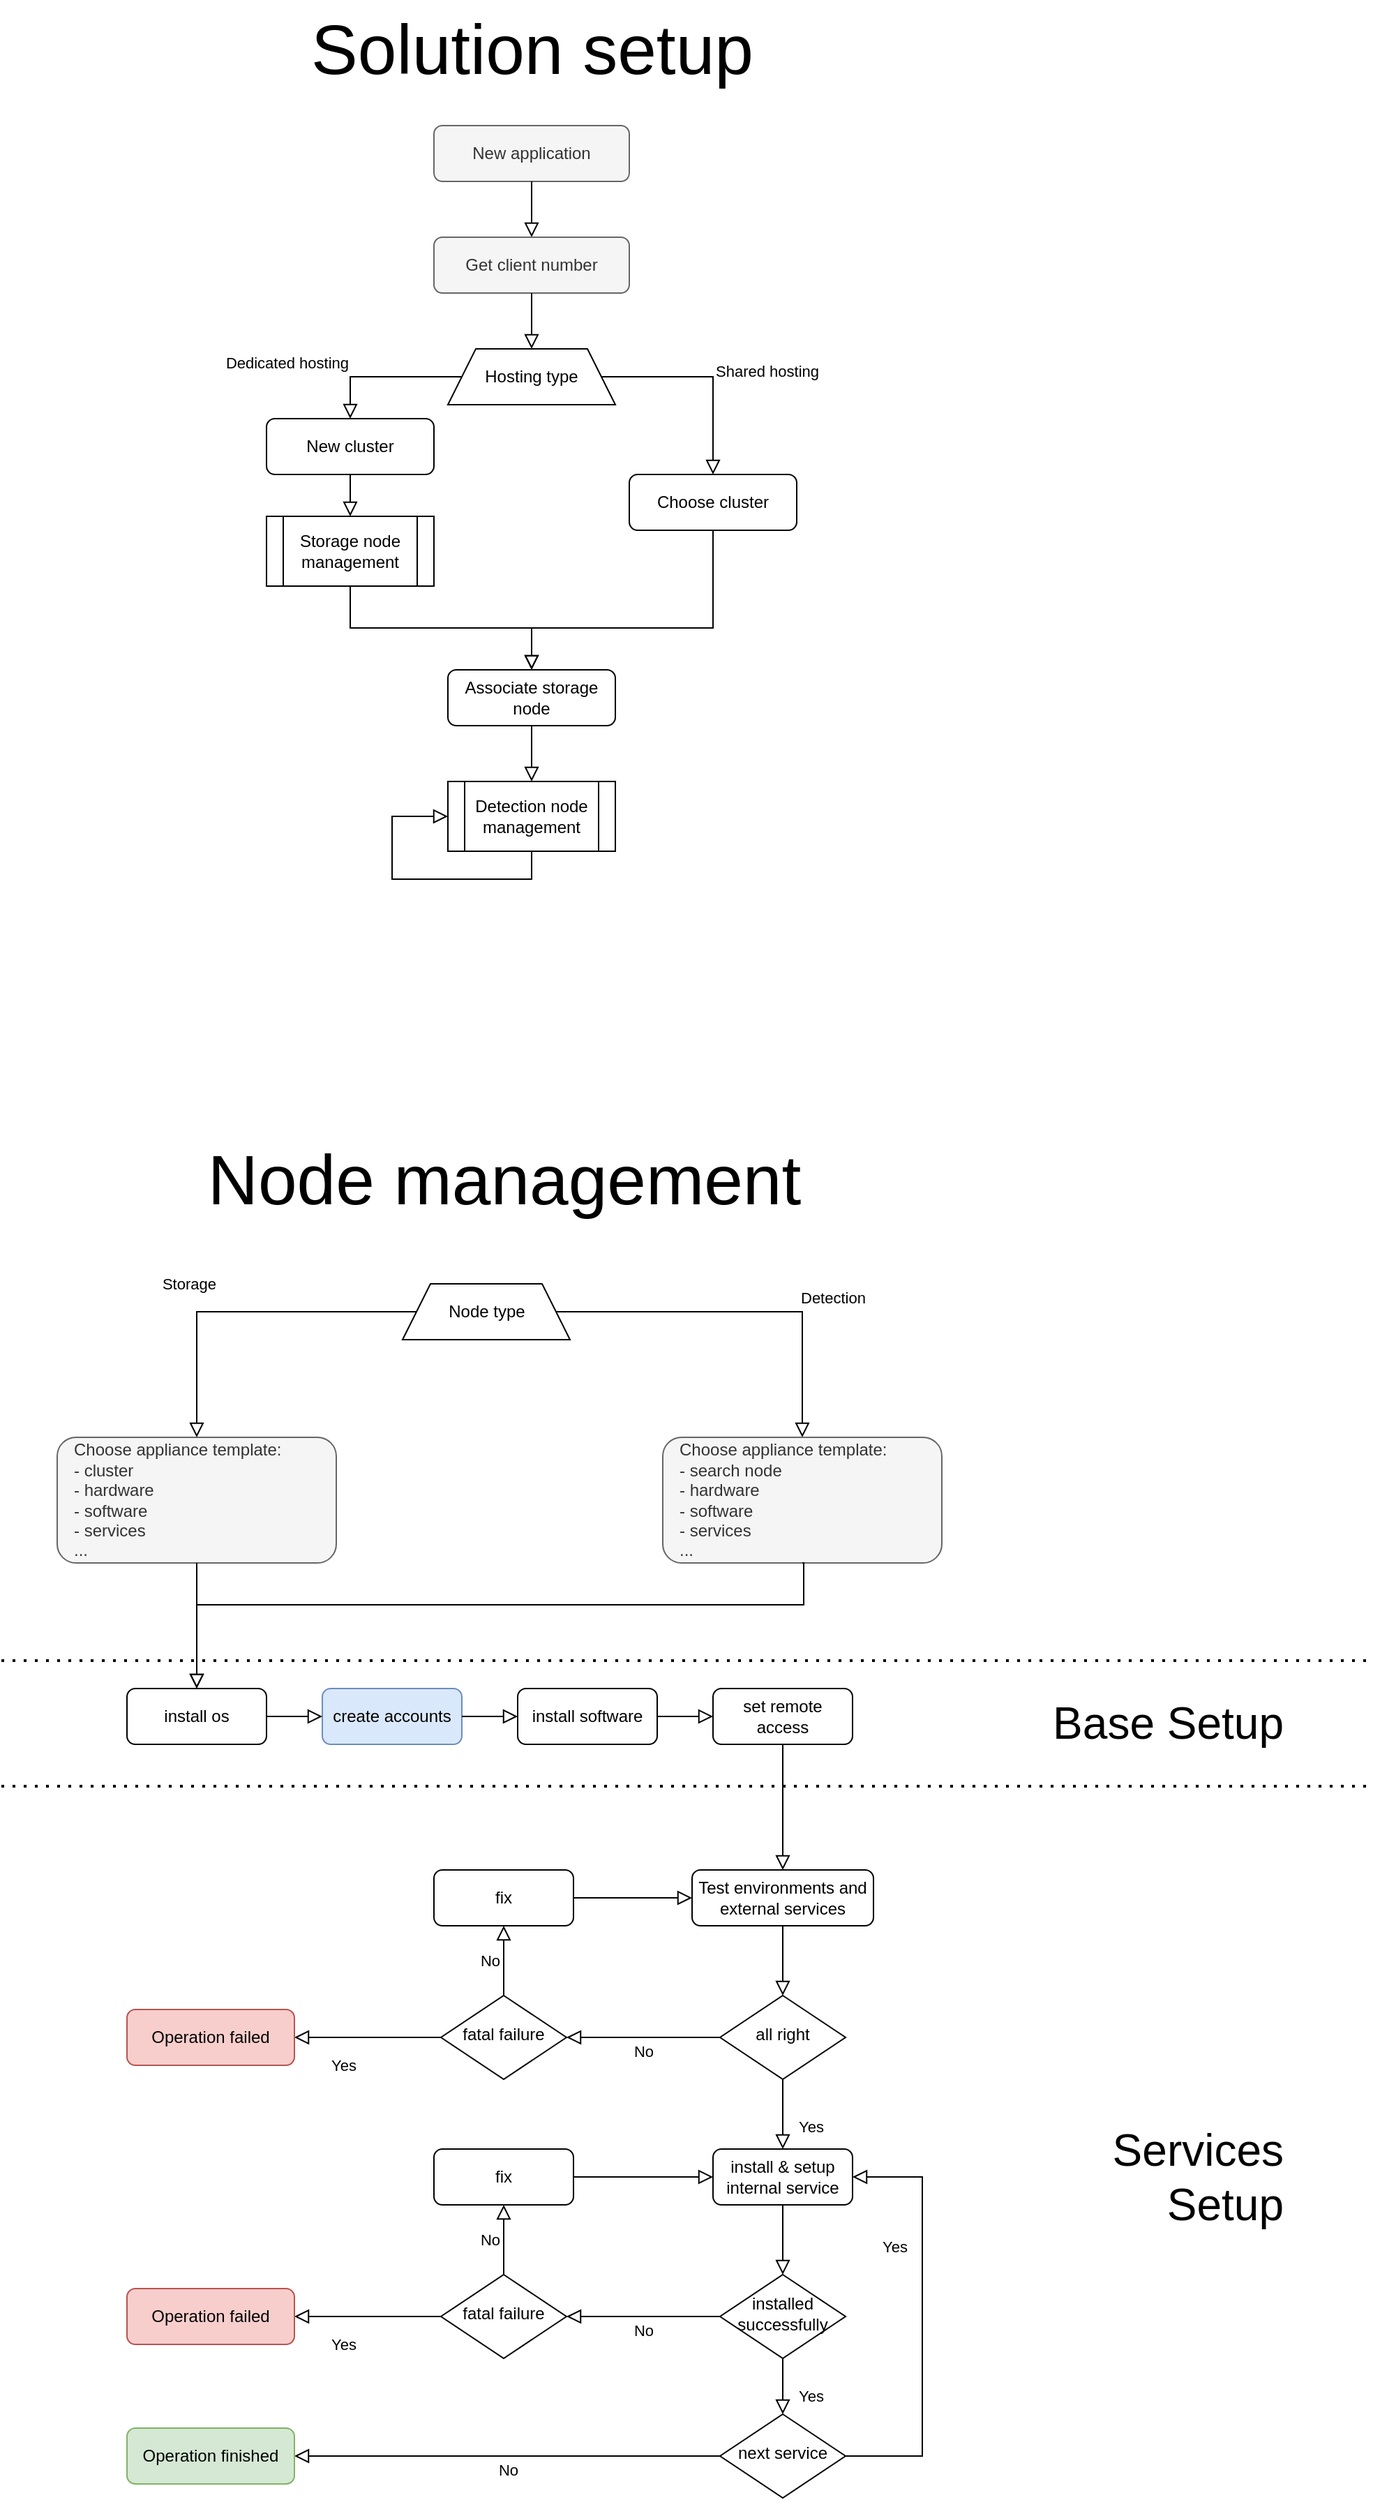 <mxfile version="22.0.6" type="github">
  <diagram id="C5RBs43oDa-KdzZeNtuy" name="Page-1">
    <mxGraphModel dx="1095" dy="2237" grid="1" gridSize="10" guides="1" tooltips="1" connect="1" arrows="1" fold="1" page="1" pageScale="1" pageWidth="827" pageHeight="1169" math="0" shadow="0">
      <root>
        <mxCell id="WIyWlLk6GJQsqaUBKTNV-0" />
        <mxCell id="WIyWlLk6GJQsqaUBKTNV-1" parent="WIyWlLk6GJQsqaUBKTNV-0" />
        <mxCell id="zU7VPPS26ezP8mxPmnF8-77" value="install os" style="rounded=1;whiteSpace=wrap;html=1;fontSize=12;glass=0;strokeWidth=1;shadow=0;" vertex="1" parent="WIyWlLk6GJQsqaUBKTNV-1">
          <mxGeometry x="1350" y="420" width="100" height="40" as="geometry" />
        </mxCell>
        <mxCell id="zU7VPPS26ezP8mxPmnF8-78" value="Choose appliance template:&lt;br&gt;- cluster&lt;br&gt;- hardware&lt;br&gt;- software&lt;br&gt;- services&lt;br&gt;..." style="rounded=1;whiteSpace=wrap;html=1;fontSize=12;glass=0;strokeWidth=1;shadow=0;align=left;spacingLeft=10;fillColor=#f5f5f5;fontColor=#333333;strokeColor=#666666;" vertex="1" parent="WIyWlLk6GJQsqaUBKTNV-1">
          <mxGeometry x="1300" y="240" width="200" height="90" as="geometry" />
        </mxCell>
        <mxCell id="zU7VPPS26ezP8mxPmnF8-79" value="" style="rounded=0;html=1;jettySize=auto;orthogonalLoop=1;fontSize=11;endArrow=block;endFill=0;endSize=8;strokeWidth=1;shadow=0;labelBackgroundColor=none;edgeStyle=orthogonalEdgeStyle;exitX=0.5;exitY=1;exitDx=0;exitDy=0;entryX=0.5;entryY=0;entryDx=0;entryDy=0;" edge="1" source="zU7VPPS26ezP8mxPmnF8-78" target="zU7VPPS26ezP8mxPmnF8-77" parent="WIyWlLk6GJQsqaUBKTNV-1">
          <mxGeometry x="0.333" y="20" relative="1" as="geometry">
            <mxPoint as="offset" />
            <mxPoint x="1410" y="340" as="sourcePoint" />
            <mxPoint x="1410" y="330" as="targetPoint" />
            <Array as="points">
              <mxPoint x="1400" y="330" />
            </Array>
          </mxGeometry>
        </mxCell>
        <mxCell id="zU7VPPS26ezP8mxPmnF8-81" value="install software" style="rounded=1;whiteSpace=wrap;html=1;fontSize=12;glass=0;strokeWidth=1;shadow=0;" vertex="1" parent="WIyWlLk6GJQsqaUBKTNV-1">
          <mxGeometry x="1630" y="420" width="100" height="40" as="geometry" />
        </mxCell>
        <mxCell id="zU7VPPS26ezP8mxPmnF8-82" value="set remote&lt;br&gt;access" style="rounded=1;whiteSpace=wrap;html=1;fontSize=12;glass=0;strokeWidth=1;shadow=0;" vertex="1" parent="WIyWlLk6GJQsqaUBKTNV-1">
          <mxGeometry x="1770" y="420" width="100" height="40" as="geometry" />
        </mxCell>
        <mxCell id="zU7VPPS26ezP8mxPmnF8-83" value="create accounts" style="rounded=1;whiteSpace=wrap;html=1;fontSize=12;glass=0;strokeWidth=1;shadow=0;fillColor=#dae8fc;strokeColor=#6c8ebf;" vertex="1" parent="WIyWlLk6GJQsqaUBKTNV-1">
          <mxGeometry x="1490" y="420" width="100" height="40" as="geometry" />
        </mxCell>
        <mxCell id="zU7VPPS26ezP8mxPmnF8-84" value="" style="rounded=0;html=1;jettySize=auto;orthogonalLoop=1;fontSize=11;endArrow=block;endFill=0;endSize=8;strokeWidth=1;shadow=0;labelBackgroundColor=none;edgeStyle=orthogonalEdgeStyle;exitX=1;exitY=0.5;exitDx=0;exitDy=0;entryX=0;entryY=0.5;entryDx=0;entryDy=0;" edge="1" source="zU7VPPS26ezP8mxPmnF8-77" target="zU7VPPS26ezP8mxPmnF8-83" parent="WIyWlLk6GJQsqaUBKTNV-1">
          <mxGeometry x="0.333" y="20" relative="1" as="geometry">
            <mxPoint as="offset" />
            <mxPoint x="1780" y="290" as="sourcePoint" />
            <mxPoint x="1780" y="230" as="targetPoint" />
          </mxGeometry>
        </mxCell>
        <mxCell id="zU7VPPS26ezP8mxPmnF8-85" value="" style="rounded=0;html=1;jettySize=auto;orthogonalLoop=1;fontSize=11;endArrow=block;endFill=0;endSize=8;strokeWidth=1;shadow=0;labelBackgroundColor=none;edgeStyle=orthogonalEdgeStyle;exitX=1;exitY=0.5;exitDx=0;exitDy=0;entryX=0;entryY=0.5;entryDx=0;entryDy=0;" edge="1" source="zU7VPPS26ezP8mxPmnF8-83" target="zU7VPPS26ezP8mxPmnF8-81" parent="WIyWlLk6GJQsqaUBKTNV-1">
          <mxGeometry x="0.333" y="20" relative="1" as="geometry">
            <mxPoint as="offset" />
            <mxPoint x="1790" y="300" as="sourcePoint" />
            <mxPoint x="1790" y="240" as="targetPoint" />
          </mxGeometry>
        </mxCell>
        <mxCell id="zU7VPPS26ezP8mxPmnF8-86" value="" style="rounded=0;html=1;jettySize=auto;orthogonalLoop=1;fontSize=11;endArrow=block;endFill=0;endSize=8;strokeWidth=1;shadow=0;labelBackgroundColor=none;edgeStyle=orthogonalEdgeStyle;exitX=1;exitY=0.5;exitDx=0;exitDy=0;entryX=0;entryY=0.5;entryDx=0;entryDy=0;" edge="1" source="zU7VPPS26ezP8mxPmnF8-81" target="zU7VPPS26ezP8mxPmnF8-82" parent="WIyWlLk6GJQsqaUBKTNV-1">
          <mxGeometry x="0.333" y="20" relative="1" as="geometry">
            <mxPoint as="offset" />
            <mxPoint x="1800" y="310" as="sourcePoint" />
            <mxPoint x="1800" y="250" as="targetPoint" />
          </mxGeometry>
        </mxCell>
        <mxCell id="zU7VPPS26ezP8mxPmnF8-114" value="" style="endArrow=none;dashed=1;html=1;dashPattern=1 3;strokeWidth=2;rounded=0;" edge="1" parent="WIyWlLk6GJQsqaUBKTNV-1">
          <mxGeometry width="50" height="50" relative="1" as="geometry">
            <mxPoint x="1260" y="400" as="sourcePoint" />
            <mxPoint x="2240" y="400" as="targetPoint" />
          </mxGeometry>
        </mxCell>
        <mxCell id="zU7VPPS26ezP8mxPmnF8-115" value="" style="endArrow=none;dashed=1;html=1;dashPattern=1 3;strokeWidth=2;rounded=0;" edge="1" parent="WIyWlLk6GJQsqaUBKTNV-1">
          <mxGeometry width="50" height="50" relative="1" as="geometry">
            <mxPoint x="1260" y="490" as="sourcePoint" />
            <mxPoint x="2240" y="490" as="targetPoint" />
          </mxGeometry>
        </mxCell>
        <mxCell id="zU7VPPS26ezP8mxPmnF8-117" value="&lt;font style=&quot;font-size: 32px;&quot;&gt;Base Setup&lt;br style=&quot;font-size: 32px;&quot;&gt;&lt;/font&gt;" style="text;html=1;align=right;verticalAlign=middle;resizable=0;points=[];autosize=1;strokeColor=none;fillColor=none;fontSize=32;" vertex="1" parent="WIyWlLk6GJQsqaUBKTNV-1">
          <mxGeometry x="1990" y="420" width="190" height="50" as="geometry" />
        </mxCell>
        <mxCell id="zU7VPPS26ezP8mxPmnF8-120" value="&lt;div style=&quot;font-size: 50px;&quot;&gt;&lt;span style=&quot;background-color: initial; font-size: 50px;&quot;&gt;Node management&lt;/span&gt;&lt;/div&gt;" style="text;html=1;align=center;verticalAlign=middle;resizable=0;points=[];autosize=1;strokeColor=none;fillColor=none;fontSize=50;" vertex="1" parent="WIyWlLk6GJQsqaUBKTNV-1">
          <mxGeometry x="1395" y="20" width="450" height="70" as="geometry" />
        </mxCell>
        <mxCell id="zU7VPPS26ezP8mxPmnF8-122" value="&lt;div style=&quot;font-size: 50px;&quot;&gt;&lt;span style=&quot;background-color: initial; font-size: 50px;&quot;&gt;Solution setup&lt;/span&gt;&lt;/div&gt;" style="text;html=1;align=center;verticalAlign=middle;resizable=0;points=[];autosize=1;strokeColor=none;fillColor=none;fontSize=50;" vertex="1" parent="WIyWlLk6GJQsqaUBKTNV-1">
          <mxGeometry x="1470" y="-790" width="340" height="70" as="geometry" />
        </mxCell>
        <mxCell id="zU7VPPS26ezP8mxPmnF8-123" value="New application" style="rounded=1;whiteSpace=wrap;html=1;fontSize=12;glass=0;strokeWidth=1;shadow=0;fillColor=#f5f5f5;fontColor=#333333;strokeColor=#666666;" vertex="1" parent="WIyWlLk6GJQsqaUBKTNV-1">
          <mxGeometry x="1570" y="-700" width="140" height="40" as="geometry" />
        </mxCell>
        <mxCell id="zU7VPPS26ezP8mxPmnF8-135" value="Hosting type" style="shape=trapezoid;perimeter=trapezoidPerimeter;whiteSpace=wrap;html=1;fixedSize=1;" vertex="1" parent="WIyWlLk6GJQsqaUBKTNV-1">
          <mxGeometry x="1580" y="-540" width="120" height="40" as="geometry" />
        </mxCell>
        <mxCell id="zU7VPPS26ezP8mxPmnF8-136" value="Shared hosting" style="edgeStyle=orthogonalEdgeStyle;rounded=0;html=1;jettySize=auto;orthogonalLoop=1;fontSize=11;endArrow=block;endFill=0;endSize=8;strokeWidth=1;shadow=0;labelBackgroundColor=none;exitX=1;exitY=0.5;exitDx=0;exitDy=0;align=left;entryX=0.5;entryY=0;entryDx=0;entryDy=0;" edge="1" parent="WIyWlLk6GJQsqaUBKTNV-1" source="zU7VPPS26ezP8mxPmnF8-135" target="zU7VPPS26ezP8mxPmnF8-155">
          <mxGeometry x="0.143" y="-10" relative="1" as="geometry">
            <mxPoint x="10" y="-10" as="offset" />
            <mxPoint x="1700" y="-200" as="sourcePoint" />
            <mxPoint x="1880" y="-430" as="targetPoint" />
            <Array as="points">
              <mxPoint x="1770" y="-520" />
              <mxPoint x="1770" y="-480" />
            </Array>
          </mxGeometry>
        </mxCell>
        <mxCell id="zU7VPPS26ezP8mxPmnF8-137" value="Dedicated hosting" style="edgeStyle=orthogonalEdgeStyle;rounded=0;html=1;jettySize=auto;orthogonalLoop=1;fontSize=11;endArrow=block;endFill=0;endSize=8;strokeWidth=1;shadow=0;labelBackgroundColor=none;exitX=0;exitY=0.5;exitDx=0;exitDy=0;entryX=0.5;entryY=0;entryDx=0;entryDy=0;align=right;" edge="1" parent="WIyWlLk6GJQsqaUBKTNV-1" source="zU7VPPS26ezP8mxPmnF8-135" target="zU7VPPS26ezP8mxPmnF8-139">
          <mxGeometry x="0.455" y="-10" relative="1" as="geometry">
            <mxPoint x="10" y="-10" as="offset" />
            <mxPoint x="1700" y="-510" as="sourcePoint" />
            <mxPoint x="1510.0" y="-440" as="targetPoint" />
          </mxGeometry>
        </mxCell>
        <mxCell id="zU7VPPS26ezP8mxPmnF8-138" value="Associate storage node" style="rounded=1;whiteSpace=wrap;html=1;fontSize=12;glass=0;strokeWidth=1;shadow=0;" vertex="1" parent="WIyWlLk6GJQsqaUBKTNV-1">
          <mxGeometry x="1580" y="-310" width="120" height="40" as="geometry" />
        </mxCell>
        <mxCell id="zU7VPPS26ezP8mxPmnF8-139" value="New cluster" style="rounded=1;whiteSpace=wrap;html=1;fontSize=12;glass=0;strokeWidth=1;shadow=0;" vertex="1" parent="WIyWlLk6GJQsqaUBKTNV-1">
          <mxGeometry x="1450" y="-490" width="120" height="40" as="geometry" />
        </mxCell>
        <mxCell id="zU7VPPS26ezP8mxPmnF8-141" value="" style="rounded=0;html=1;jettySize=auto;orthogonalLoop=1;fontSize=11;endArrow=block;endFill=0;endSize=8;strokeWidth=1;shadow=0;labelBackgroundColor=none;edgeStyle=orthogonalEdgeStyle;exitX=0.5;exitY=1;exitDx=0;exitDy=0;entryX=0.5;entryY=0;entryDx=0;entryDy=0;" edge="1" parent="WIyWlLk6GJQsqaUBKTNV-1" source="zU7VPPS26ezP8mxPmnF8-123" target="zU7VPPS26ezP8mxPmnF8-152">
          <mxGeometry relative="1" as="geometry">
            <mxPoint x="1640" y="-560" as="sourcePoint" />
            <mxPoint x="1790" y="-610" as="targetPoint" />
          </mxGeometry>
        </mxCell>
        <mxCell id="zU7VPPS26ezP8mxPmnF8-145" value="Storage node management" style="shape=process;whiteSpace=wrap;html=1;backgroundOutline=1;" vertex="1" parent="WIyWlLk6GJQsqaUBKTNV-1">
          <mxGeometry x="1450" y="-420" width="120" height="50" as="geometry" />
        </mxCell>
        <mxCell id="zU7VPPS26ezP8mxPmnF8-146" value="" style="rounded=0;html=1;jettySize=auto;orthogonalLoop=1;fontSize=11;endArrow=block;endFill=0;endSize=8;strokeWidth=1;shadow=0;labelBackgroundColor=none;edgeStyle=orthogonalEdgeStyle;exitX=0.5;exitY=1;exitDx=0;exitDy=0;entryX=0.5;entryY=0;entryDx=0;entryDy=0;" edge="1" parent="WIyWlLk6GJQsqaUBKTNV-1" source="zU7VPPS26ezP8mxPmnF8-139" target="zU7VPPS26ezP8mxPmnF8-145">
          <mxGeometry relative="1" as="geometry">
            <mxPoint x="1650" y="-600" as="sourcePoint" />
            <mxPoint x="1650" y="-570" as="targetPoint" />
          </mxGeometry>
        </mxCell>
        <mxCell id="zU7VPPS26ezP8mxPmnF8-147" value="Detection node management" style="shape=process;whiteSpace=wrap;html=1;backgroundOutline=1;" vertex="1" parent="WIyWlLk6GJQsqaUBKTNV-1">
          <mxGeometry x="1580" y="-230" width="120" height="50" as="geometry" />
        </mxCell>
        <mxCell id="zU7VPPS26ezP8mxPmnF8-149" value="" style="rounded=0;html=1;jettySize=auto;orthogonalLoop=1;fontSize=11;endArrow=block;endFill=0;endSize=8;strokeWidth=1;shadow=0;labelBackgroundColor=none;edgeStyle=orthogonalEdgeStyle;exitX=0.5;exitY=1;exitDx=0;exitDy=0;entryX=0.5;entryY=0;entryDx=0;entryDy=0;" edge="1" parent="WIyWlLk6GJQsqaUBKTNV-1" source="zU7VPPS26ezP8mxPmnF8-138" target="zU7VPPS26ezP8mxPmnF8-147">
          <mxGeometry relative="1" as="geometry">
            <mxPoint x="1830" y="-200" as="sourcePoint" />
            <mxPoint x="1640" y="-260" as="targetPoint" />
            <Array as="points">
              <mxPoint x="1640" y="-250" />
              <mxPoint x="1640" y="-250" />
            </Array>
          </mxGeometry>
        </mxCell>
        <mxCell id="zU7VPPS26ezP8mxPmnF8-151" value="" style="rounded=0;html=1;jettySize=auto;orthogonalLoop=1;fontSize=11;endArrow=block;endFill=0;endSize=8;strokeWidth=1;shadow=0;labelBackgroundColor=none;edgeStyle=orthogonalEdgeStyle;exitX=0.5;exitY=1;exitDx=0;exitDy=0;entryX=0;entryY=0.5;entryDx=0;entryDy=0;" edge="1" parent="WIyWlLk6GJQsqaUBKTNV-1" source="zU7VPPS26ezP8mxPmnF8-147" target="zU7VPPS26ezP8mxPmnF8-147">
          <mxGeometry relative="1" as="geometry">
            <mxPoint x="1650" y="-640" as="sourcePoint" />
            <mxPoint x="1650" y="-500" as="targetPoint" />
            <Array as="points">
              <mxPoint x="1640" y="-160" />
              <mxPoint x="1540" y="-160" />
              <mxPoint x="1540" y="-205" />
            </Array>
          </mxGeometry>
        </mxCell>
        <mxCell id="zU7VPPS26ezP8mxPmnF8-152" value="Get client number" style="rounded=1;whiteSpace=wrap;html=1;fontSize=12;glass=0;strokeWidth=1;shadow=0;fillColor=#f5f5f5;fontColor=#333333;strokeColor=#666666;" vertex="1" parent="WIyWlLk6GJQsqaUBKTNV-1">
          <mxGeometry x="1570" y="-620" width="140" height="40" as="geometry" />
        </mxCell>
        <mxCell id="zU7VPPS26ezP8mxPmnF8-153" value="" style="rounded=0;html=1;jettySize=auto;orthogonalLoop=1;fontSize=11;endArrow=block;endFill=0;endSize=8;strokeWidth=1;shadow=0;labelBackgroundColor=none;edgeStyle=orthogonalEdgeStyle;exitX=0.5;exitY=1;exitDx=0;exitDy=0;entryX=0.5;entryY=0;entryDx=0;entryDy=0;" edge="1" parent="WIyWlLk6GJQsqaUBKTNV-1" source="zU7VPPS26ezP8mxPmnF8-152" target="zU7VPPS26ezP8mxPmnF8-135">
          <mxGeometry relative="1" as="geometry">
            <mxPoint x="1650" y="-650" as="sourcePoint" />
            <mxPoint x="1650" y="-510" as="targetPoint" />
          </mxGeometry>
        </mxCell>
        <mxCell id="zU7VPPS26ezP8mxPmnF8-154" value="" style="rounded=0;html=1;jettySize=auto;orthogonalLoop=1;fontSize=11;endArrow=block;endFill=0;endSize=8;strokeWidth=1;shadow=0;labelBackgroundColor=none;edgeStyle=orthogonalEdgeStyle;exitX=0.5;exitY=1;exitDx=0;exitDy=0;entryX=0.5;entryY=0;entryDx=0;entryDy=0;" edge="1" parent="WIyWlLk6GJQsqaUBKTNV-1" source="zU7VPPS26ezP8mxPmnF8-145" target="zU7VPPS26ezP8mxPmnF8-138">
          <mxGeometry relative="1" as="geometry">
            <mxPoint x="1650" y="-260" as="sourcePoint" />
            <mxPoint x="1650" y="-210" as="targetPoint" />
            <Array as="points">
              <mxPoint x="1510" y="-340" />
              <mxPoint x="1640" y="-340" />
            </Array>
          </mxGeometry>
        </mxCell>
        <mxCell id="zU7VPPS26ezP8mxPmnF8-155" value="Choose cluster" style="rounded=1;whiteSpace=wrap;html=1;fontSize=12;glass=0;strokeWidth=1;shadow=0;" vertex="1" parent="WIyWlLk6GJQsqaUBKTNV-1">
          <mxGeometry x="1710" y="-450" width="120" height="40" as="geometry" />
        </mxCell>
        <mxCell id="zU7VPPS26ezP8mxPmnF8-156" value="" style="rounded=0;html=1;jettySize=auto;orthogonalLoop=1;fontSize=11;endArrow=block;endFill=0;endSize=8;strokeWidth=1;shadow=0;labelBackgroundColor=none;edgeStyle=orthogonalEdgeStyle;exitX=0.5;exitY=1;exitDx=0;exitDy=0;entryX=0.5;entryY=0;entryDx=0;entryDy=0;" edge="1" parent="WIyWlLk6GJQsqaUBKTNV-1" source="zU7VPPS26ezP8mxPmnF8-155" target="zU7VPPS26ezP8mxPmnF8-138">
          <mxGeometry relative="1" as="geometry">
            <mxPoint x="1520" y="-360" as="sourcePoint" />
            <mxPoint x="1650" y="-300" as="targetPoint" />
            <Array as="points">
              <mxPoint x="1770" y="-340" />
              <mxPoint x="1640" y="-340" />
            </Array>
          </mxGeometry>
        </mxCell>
        <mxCell id="zU7VPPS26ezP8mxPmnF8-190" value="Yes" style="rounded=0;html=1;jettySize=auto;orthogonalLoop=1;fontSize=11;endArrow=block;endFill=0;endSize=8;strokeWidth=1;shadow=0;labelBackgroundColor=none;edgeStyle=orthogonalEdgeStyle;entryX=0.5;entryY=0;entryDx=0;entryDy=0;" edge="1" parent="WIyWlLk6GJQsqaUBKTNV-1" source="zU7VPPS26ezP8mxPmnF8-192" target="zU7VPPS26ezP8mxPmnF8-205">
          <mxGeometry x="0.333" y="20" relative="1" as="geometry">
            <mxPoint as="offset" />
            <mxPoint x="1820" y="740" as="targetPoint" />
          </mxGeometry>
        </mxCell>
        <mxCell id="zU7VPPS26ezP8mxPmnF8-191" value="No" style="edgeStyle=orthogonalEdgeStyle;rounded=0;html=1;jettySize=auto;orthogonalLoop=1;fontSize=11;endArrow=block;endFill=0;endSize=8;strokeWidth=1;shadow=0;labelBackgroundColor=none;exitX=0;exitY=0.5;exitDx=0;exitDy=0;entryX=1;entryY=0.5;entryDx=0;entryDy=0;" edge="1" parent="WIyWlLk6GJQsqaUBKTNV-1" source="zU7VPPS26ezP8mxPmnF8-192" target="zU7VPPS26ezP8mxPmnF8-196">
          <mxGeometry y="10" relative="1" as="geometry">
            <mxPoint as="offset" />
            <mxPoint x="1590" y="550" as="targetPoint" />
          </mxGeometry>
        </mxCell>
        <mxCell id="zU7VPPS26ezP8mxPmnF8-192" value="all right" style="rhombus;whiteSpace=wrap;html=1;shadow=0;fontFamily=Helvetica;fontSize=12;align=center;strokeWidth=1;spacing=6;spacingTop=-4;" vertex="1" parent="WIyWlLk6GJQsqaUBKTNV-1">
          <mxGeometry x="1775" y="640" width="90" height="60" as="geometry" />
        </mxCell>
        <mxCell id="zU7VPPS26ezP8mxPmnF8-193" value="Test environments and external services" style="rounded=1;whiteSpace=wrap;html=1;fontSize=12;glass=0;strokeWidth=1;shadow=0;" vertex="1" parent="WIyWlLk6GJQsqaUBKTNV-1">
          <mxGeometry x="1755" y="550" width="130" height="40" as="geometry" />
        </mxCell>
        <mxCell id="zU7VPPS26ezP8mxPmnF8-194" value="Yes" style="rounded=0;html=1;jettySize=auto;orthogonalLoop=1;fontSize=11;endArrow=block;endFill=0;endSize=8;strokeWidth=1;shadow=0;labelBackgroundColor=none;edgeStyle=orthogonalEdgeStyle;entryX=1;entryY=0.5;entryDx=0;entryDy=0;" edge="1" parent="WIyWlLk6GJQsqaUBKTNV-1" source="zU7VPPS26ezP8mxPmnF8-196" target="zU7VPPS26ezP8mxPmnF8-199">
          <mxGeometry x="0.333" y="20" relative="1" as="geometry">
            <mxPoint as="offset" />
            <mxPoint x="1480" y="670" as="targetPoint" />
          </mxGeometry>
        </mxCell>
        <mxCell id="zU7VPPS26ezP8mxPmnF8-195" value="No" style="edgeStyle=orthogonalEdgeStyle;rounded=0;html=1;jettySize=auto;orthogonalLoop=1;fontSize=11;endArrow=block;endFill=0;endSize=8;strokeWidth=1;shadow=0;labelBackgroundColor=none;exitX=0.5;exitY=0;exitDx=0;exitDy=0;entryX=0.5;entryY=1;entryDx=0;entryDy=0;" edge="1" parent="WIyWlLk6GJQsqaUBKTNV-1" source="zU7VPPS26ezP8mxPmnF8-196" target="zU7VPPS26ezP8mxPmnF8-198">
          <mxGeometry y="10" relative="1" as="geometry">
            <mxPoint as="offset" />
            <mxPoint x="1446" y="550" as="targetPoint" />
          </mxGeometry>
        </mxCell>
        <mxCell id="zU7VPPS26ezP8mxPmnF8-196" value="fatal failure" style="rhombus;whiteSpace=wrap;html=1;shadow=0;fontFamily=Helvetica;fontSize=12;align=center;strokeWidth=1;spacing=6;spacingTop=-4;" vertex="1" parent="WIyWlLk6GJQsqaUBKTNV-1">
          <mxGeometry x="1575" y="640" width="90" height="60" as="geometry" />
        </mxCell>
        <mxCell id="zU7VPPS26ezP8mxPmnF8-197" value="" style="rounded=0;html=1;jettySize=auto;orthogonalLoop=1;fontSize=11;endArrow=block;endFill=0;endSize=8;strokeWidth=1;shadow=0;labelBackgroundColor=none;edgeStyle=orthogonalEdgeStyle;exitX=0.5;exitY=1;exitDx=0;exitDy=0;entryX=0.5;entryY=0;entryDx=0;entryDy=0;" edge="1" parent="WIyWlLk6GJQsqaUBKTNV-1" source="zU7VPPS26ezP8mxPmnF8-193" target="zU7VPPS26ezP8mxPmnF8-192">
          <mxGeometry x="0.333" y="20" relative="1" as="geometry">
            <mxPoint as="offset" />
            <mxPoint x="1780" y="350" as="sourcePoint" />
            <mxPoint x="1780" y="290" as="targetPoint" />
          </mxGeometry>
        </mxCell>
        <mxCell id="zU7VPPS26ezP8mxPmnF8-198" value="fix" style="rounded=1;whiteSpace=wrap;html=1;fontSize=12;glass=0;strokeWidth=1;shadow=0;" vertex="1" parent="WIyWlLk6GJQsqaUBKTNV-1">
          <mxGeometry x="1570" y="550" width="100" height="40" as="geometry" />
        </mxCell>
        <mxCell id="zU7VPPS26ezP8mxPmnF8-199" value="Operation failed" style="rounded=1;whiteSpace=wrap;html=1;fontSize=12;glass=0;strokeWidth=1;shadow=0;fillColor=#f8cecc;strokeColor=#b85450;" vertex="1" parent="WIyWlLk6GJQsqaUBKTNV-1">
          <mxGeometry x="1350" y="650" width="120" height="40" as="geometry" />
        </mxCell>
        <mxCell id="zU7VPPS26ezP8mxPmnF8-200" value="" style="rounded=0;html=1;jettySize=auto;orthogonalLoop=1;fontSize=11;endArrow=block;endFill=0;endSize=8;strokeWidth=1;shadow=0;labelBackgroundColor=none;edgeStyle=orthogonalEdgeStyle;exitX=1;exitY=0.5;exitDx=0;exitDy=0;entryX=0;entryY=0.5;entryDx=0;entryDy=0;" edge="1" parent="WIyWlLk6GJQsqaUBKTNV-1" source="zU7VPPS26ezP8mxPmnF8-198" target="zU7VPPS26ezP8mxPmnF8-193">
          <mxGeometry x="0.333" y="20" relative="1" as="geometry">
            <mxPoint as="offset" />
            <mxPoint x="1780" y="350" as="sourcePoint" />
            <mxPoint x="1720" y="620" as="targetPoint" />
          </mxGeometry>
        </mxCell>
        <mxCell id="zU7VPPS26ezP8mxPmnF8-201" value="" style="rounded=0;html=1;jettySize=auto;orthogonalLoop=1;fontSize=11;endArrow=block;endFill=0;endSize=8;strokeWidth=1;shadow=0;labelBackgroundColor=none;edgeStyle=orthogonalEdgeStyle;exitX=0.5;exitY=1;exitDx=0;exitDy=0;entryX=0.5;entryY=0;entryDx=0;entryDy=0;" edge="1" parent="WIyWlLk6GJQsqaUBKTNV-1" target="zU7VPPS26ezP8mxPmnF8-193" source="zU7VPPS26ezP8mxPmnF8-82">
          <mxGeometry x="0.333" y="20" relative="1" as="geometry">
            <mxPoint as="offset" />
            <mxPoint x="1820" y="470" as="sourcePoint" />
            <mxPoint x="1760" y="500" as="targetPoint" />
          </mxGeometry>
        </mxCell>
        <mxCell id="zU7VPPS26ezP8mxPmnF8-202" value="Yes" style="rounded=0;html=1;jettySize=auto;orthogonalLoop=1;fontSize=11;endArrow=block;endFill=0;endSize=8;strokeWidth=1;shadow=0;labelBackgroundColor=none;edgeStyle=orthogonalEdgeStyle;entryX=0.5;entryY=0;entryDx=0;entryDy=0;" edge="1" parent="WIyWlLk6GJQsqaUBKTNV-1" source="zU7VPPS26ezP8mxPmnF8-204" target="zU7VPPS26ezP8mxPmnF8-215">
          <mxGeometry x="0.333" y="20" relative="1" as="geometry">
            <mxPoint as="offset" />
            <mxPoint x="1820" y="940" as="targetPoint" />
          </mxGeometry>
        </mxCell>
        <mxCell id="zU7VPPS26ezP8mxPmnF8-203" value="No" style="edgeStyle=orthogonalEdgeStyle;rounded=0;html=1;jettySize=auto;orthogonalLoop=1;fontSize=11;endArrow=block;endFill=0;endSize=8;strokeWidth=1;shadow=0;labelBackgroundColor=none;exitX=0;exitY=0.5;exitDx=0;exitDy=0;entryX=1;entryY=0.5;entryDx=0;entryDy=0;" edge="1" parent="WIyWlLk6GJQsqaUBKTNV-1" source="zU7VPPS26ezP8mxPmnF8-204" target="zU7VPPS26ezP8mxPmnF8-208">
          <mxGeometry y="10" relative="1" as="geometry">
            <mxPoint as="offset" />
            <mxPoint x="1590" y="750" as="targetPoint" />
          </mxGeometry>
        </mxCell>
        <mxCell id="zU7VPPS26ezP8mxPmnF8-204" value="installed successfully" style="rhombus;whiteSpace=wrap;html=1;shadow=0;fontFamily=Helvetica;fontSize=12;align=center;strokeWidth=1;spacing=6;spacingTop=-4;" vertex="1" parent="WIyWlLk6GJQsqaUBKTNV-1">
          <mxGeometry x="1775" y="840" width="90" height="60" as="geometry" />
        </mxCell>
        <mxCell id="zU7VPPS26ezP8mxPmnF8-205" value="install &amp;amp; setup internal service" style="rounded=1;whiteSpace=wrap;html=1;fontSize=12;glass=0;strokeWidth=1;shadow=0;" vertex="1" parent="WIyWlLk6GJQsqaUBKTNV-1">
          <mxGeometry x="1770" y="750" width="100" height="40" as="geometry" />
        </mxCell>
        <mxCell id="zU7VPPS26ezP8mxPmnF8-206" value="Yes" style="rounded=0;html=1;jettySize=auto;orthogonalLoop=1;fontSize=11;endArrow=block;endFill=0;endSize=8;strokeWidth=1;shadow=0;labelBackgroundColor=none;edgeStyle=orthogonalEdgeStyle;entryX=1;entryY=0.5;entryDx=0;entryDy=0;" edge="1" parent="WIyWlLk6GJQsqaUBKTNV-1" source="zU7VPPS26ezP8mxPmnF8-208" target="zU7VPPS26ezP8mxPmnF8-211">
          <mxGeometry x="0.333" y="20" relative="1" as="geometry">
            <mxPoint as="offset" />
            <mxPoint x="1480" y="870" as="targetPoint" />
          </mxGeometry>
        </mxCell>
        <mxCell id="zU7VPPS26ezP8mxPmnF8-207" value="No" style="edgeStyle=orthogonalEdgeStyle;rounded=0;html=1;jettySize=auto;orthogonalLoop=1;fontSize=11;endArrow=block;endFill=0;endSize=8;strokeWidth=1;shadow=0;labelBackgroundColor=none;exitX=0.5;exitY=0;exitDx=0;exitDy=0;entryX=0.5;entryY=1;entryDx=0;entryDy=0;" edge="1" parent="WIyWlLk6GJQsqaUBKTNV-1" source="zU7VPPS26ezP8mxPmnF8-208" target="zU7VPPS26ezP8mxPmnF8-210">
          <mxGeometry y="10" relative="1" as="geometry">
            <mxPoint as="offset" />
            <mxPoint x="1446" y="750" as="targetPoint" />
          </mxGeometry>
        </mxCell>
        <mxCell id="zU7VPPS26ezP8mxPmnF8-208" value="fatal failure" style="rhombus;whiteSpace=wrap;html=1;shadow=0;fontFamily=Helvetica;fontSize=12;align=center;strokeWidth=1;spacing=6;spacingTop=-4;" vertex="1" parent="WIyWlLk6GJQsqaUBKTNV-1">
          <mxGeometry x="1575" y="840" width="90" height="60" as="geometry" />
        </mxCell>
        <mxCell id="zU7VPPS26ezP8mxPmnF8-209" value="" style="rounded=0;html=1;jettySize=auto;orthogonalLoop=1;fontSize=11;endArrow=block;endFill=0;endSize=8;strokeWidth=1;shadow=0;labelBackgroundColor=none;edgeStyle=orthogonalEdgeStyle;exitX=0.5;exitY=1;exitDx=0;exitDy=0;entryX=0.5;entryY=0;entryDx=0;entryDy=0;" edge="1" parent="WIyWlLk6GJQsqaUBKTNV-1" source="zU7VPPS26ezP8mxPmnF8-205" target="zU7VPPS26ezP8mxPmnF8-204">
          <mxGeometry x="0.333" y="20" relative="1" as="geometry">
            <mxPoint as="offset" />
            <mxPoint x="1780" y="550" as="sourcePoint" />
            <mxPoint x="1780" y="490" as="targetPoint" />
          </mxGeometry>
        </mxCell>
        <mxCell id="zU7VPPS26ezP8mxPmnF8-210" value="fix" style="rounded=1;whiteSpace=wrap;html=1;fontSize=12;glass=0;strokeWidth=1;shadow=0;" vertex="1" parent="WIyWlLk6GJQsqaUBKTNV-1">
          <mxGeometry x="1570" y="750" width="100" height="40" as="geometry" />
        </mxCell>
        <mxCell id="zU7VPPS26ezP8mxPmnF8-211" value="Operation failed" style="rounded=1;whiteSpace=wrap;html=1;fontSize=12;glass=0;strokeWidth=1;shadow=0;fillColor=#f8cecc;strokeColor=#b85450;" vertex="1" parent="WIyWlLk6GJQsqaUBKTNV-1">
          <mxGeometry x="1350" y="850" width="120" height="40" as="geometry" />
        </mxCell>
        <mxCell id="zU7VPPS26ezP8mxPmnF8-212" value="" style="rounded=0;html=1;jettySize=auto;orthogonalLoop=1;fontSize=11;endArrow=block;endFill=0;endSize=8;strokeWidth=1;shadow=0;labelBackgroundColor=none;edgeStyle=orthogonalEdgeStyle;exitX=1;exitY=0.5;exitDx=0;exitDy=0;entryX=0;entryY=0.5;entryDx=0;entryDy=0;" edge="1" parent="WIyWlLk6GJQsqaUBKTNV-1" source="zU7VPPS26ezP8mxPmnF8-210" target="zU7VPPS26ezP8mxPmnF8-205">
          <mxGeometry x="0.333" y="20" relative="1" as="geometry">
            <mxPoint as="offset" />
            <mxPoint x="1780" y="550" as="sourcePoint" />
            <mxPoint x="1720" y="820" as="targetPoint" />
          </mxGeometry>
        </mxCell>
        <mxCell id="zU7VPPS26ezP8mxPmnF8-213" value="Yes" style="rounded=0;html=1;jettySize=auto;orthogonalLoop=1;fontSize=11;endArrow=block;endFill=0;endSize=8;strokeWidth=1;shadow=0;labelBackgroundColor=none;edgeStyle=orthogonalEdgeStyle;entryX=1;entryY=0.5;entryDx=0;entryDy=0;" edge="1" parent="WIyWlLk6GJQsqaUBKTNV-1" source="zU7VPPS26ezP8mxPmnF8-215" target="zU7VPPS26ezP8mxPmnF8-205">
          <mxGeometry x="0.344" y="20" relative="1" as="geometry">
            <mxPoint as="offset" />
            <mxPoint x="1701" y="1040" as="targetPoint" />
            <Array as="points">
              <mxPoint x="1920" y="970" />
              <mxPoint x="1920" y="770" />
            </Array>
          </mxGeometry>
        </mxCell>
        <mxCell id="zU7VPPS26ezP8mxPmnF8-214" value="No" style="edgeStyle=orthogonalEdgeStyle;rounded=0;html=1;jettySize=auto;orthogonalLoop=1;fontSize=11;endArrow=block;endFill=0;endSize=8;strokeWidth=1;shadow=0;labelBackgroundColor=none;exitX=0;exitY=0.5;exitDx=0;exitDy=0;entryX=1;entryY=0.5;entryDx=0;entryDy=0;" edge="1" parent="WIyWlLk6GJQsqaUBKTNV-1" source="zU7VPPS26ezP8mxPmnF8-215" target="zU7VPPS26ezP8mxPmnF8-216">
          <mxGeometry y="10" relative="1" as="geometry">
            <mxPoint as="offset" />
            <mxPoint x="1520" y="970" as="targetPoint" />
          </mxGeometry>
        </mxCell>
        <mxCell id="zU7VPPS26ezP8mxPmnF8-215" value="next service" style="rhombus;whiteSpace=wrap;html=1;shadow=0;fontFamily=Helvetica;fontSize=12;align=center;strokeWidth=1;spacing=6;spacingTop=-4;" vertex="1" parent="WIyWlLk6GJQsqaUBKTNV-1">
          <mxGeometry x="1775" y="940" width="90" height="60" as="geometry" />
        </mxCell>
        <mxCell id="zU7VPPS26ezP8mxPmnF8-216" value="Operation finished" style="rounded=1;whiteSpace=wrap;html=1;fontSize=12;glass=0;strokeWidth=1;shadow=0;fillColor=#d5e8d4;strokeColor=#82b366;" vertex="1" parent="WIyWlLk6GJQsqaUBKTNV-1">
          <mxGeometry x="1350" y="950" width="120" height="40" as="geometry" />
        </mxCell>
        <mxCell id="zU7VPPS26ezP8mxPmnF8-217" value="&lt;font style=&quot;font-size: 32px;&quot;&gt;Services&lt;br style=&quot;font-size: 32px;&quot;&gt;Setup&lt;br style=&quot;font-size: 32px;&quot;&gt;&lt;/font&gt;" style="text;html=1;align=right;verticalAlign=middle;resizable=0;points=[];autosize=1;strokeColor=none;fillColor=none;fontSize=32;" vertex="1" parent="WIyWlLk6GJQsqaUBKTNV-1">
          <mxGeometry x="2030" y="725" width="150" height="90" as="geometry" />
        </mxCell>
        <mxCell id="zU7VPPS26ezP8mxPmnF8-221" value="Node type" style="shape=trapezoid;perimeter=trapezoidPerimeter;whiteSpace=wrap;html=1;fixedSize=1;" vertex="1" parent="WIyWlLk6GJQsqaUBKTNV-1">
          <mxGeometry x="1547.5" y="130" width="120" height="40" as="geometry" />
        </mxCell>
        <mxCell id="zU7VPPS26ezP8mxPmnF8-222" value="Detection" style="edgeStyle=orthogonalEdgeStyle;rounded=0;html=1;jettySize=auto;orthogonalLoop=1;fontSize=11;endArrow=block;endFill=0;endSize=8;strokeWidth=1;shadow=0;labelBackgroundColor=none;exitX=1;exitY=0.5;exitDx=0;exitDy=0;align=left;entryX=0.5;entryY=0;entryDx=0;entryDy=0;" edge="1" parent="WIyWlLk6GJQsqaUBKTNV-1" source="zU7VPPS26ezP8mxPmnF8-221" target="zU7VPPS26ezP8mxPmnF8-226">
          <mxGeometry x="0.3" y="10" relative="1" as="geometry">
            <mxPoint as="offset" />
            <mxPoint x="1827.5" y="590" as="sourcePoint" />
            <mxPoint x="1800" y="200" as="targetPoint" />
            <Array as="points">
              <mxPoint x="1834" y="150" />
            </Array>
          </mxGeometry>
        </mxCell>
        <mxCell id="zU7VPPS26ezP8mxPmnF8-223" value="Storage" style="edgeStyle=orthogonalEdgeStyle;rounded=0;html=1;jettySize=auto;orthogonalLoop=1;fontSize=11;endArrow=block;endFill=0;endSize=8;strokeWidth=1;shadow=0;labelBackgroundColor=none;exitX=0;exitY=0.5;exitDx=0;exitDy=0;entryX=0.5;entryY=0;entryDx=0;entryDy=0;align=right;" edge="1" parent="WIyWlLk6GJQsqaUBKTNV-1" source="zU7VPPS26ezP8mxPmnF8-221" target="zU7VPPS26ezP8mxPmnF8-78">
          <mxGeometry x="0.234" y="-10" relative="1" as="geometry">
            <mxPoint x="10" y="-10" as="offset" />
            <mxPoint x="1827.5" y="280" as="sourcePoint" />
            <mxPoint x="1637.5" y="300" as="targetPoint" />
          </mxGeometry>
        </mxCell>
        <mxCell id="zU7VPPS26ezP8mxPmnF8-226" value="Choose appliance template:&lt;br&gt;- search node&lt;br&gt;- hardware&lt;br&gt;- software&lt;br&gt;- services&lt;br&gt;..." style="rounded=1;whiteSpace=wrap;html=1;fontSize=12;glass=0;strokeWidth=1;shadow=0;align=left;spacingLeft=10;fillColor=#f5f5f5;fontColor=#333333;strokeColor=#666666;" vertex="1" parent="WIyWlLk6GJQsqaUBKTNV-1">
          <mxGeometry x="1734" y="240" width="200" height="90" as="geometry" />
        </mxCell>
        <mxCell id="zU7VPPS26ezP8mxPmnF8-227" value="" style="rounded=0;html=1;jettySize=auto;orthogonalLoop=1;fontSize=11;endArrow=block;endFill=0;endSize=8;strokeWidth=1;shadow=0;labelBackgroundColor=none;edgeStyle=orthogonalEdgeStyle;exitX=0.5;exitY=1;exitDx=0;exitDy=0;entryX=0.5;entryY=0;entryDx=0;entryDy=0;" edge="1" parent="WIyWlLk6GJQsqaUBKTNV-1" source="zU7VPPS26ezP8mxPmnF8-226" target="zU7VPPS26ezP8mxPmnF8-77">
          <mxGeometry x="0.333" y="20" relative="1" as="geometry">
            <mxPoint as="offset" />
            <mxPoint x="1530" y="340" as="sourcePoint" />
            <mxPoint x="1410" y="430" as="targetPoint" />
            <Array as="points">
              <mxPoint x="1835" y="360" />
              <mxPoint x="1400" y="360" />
            </Array>
          </mxGeometry>
        </mxCell>
      </root>
    </mxGraphModel>
  </diagram>
</mxfile>
